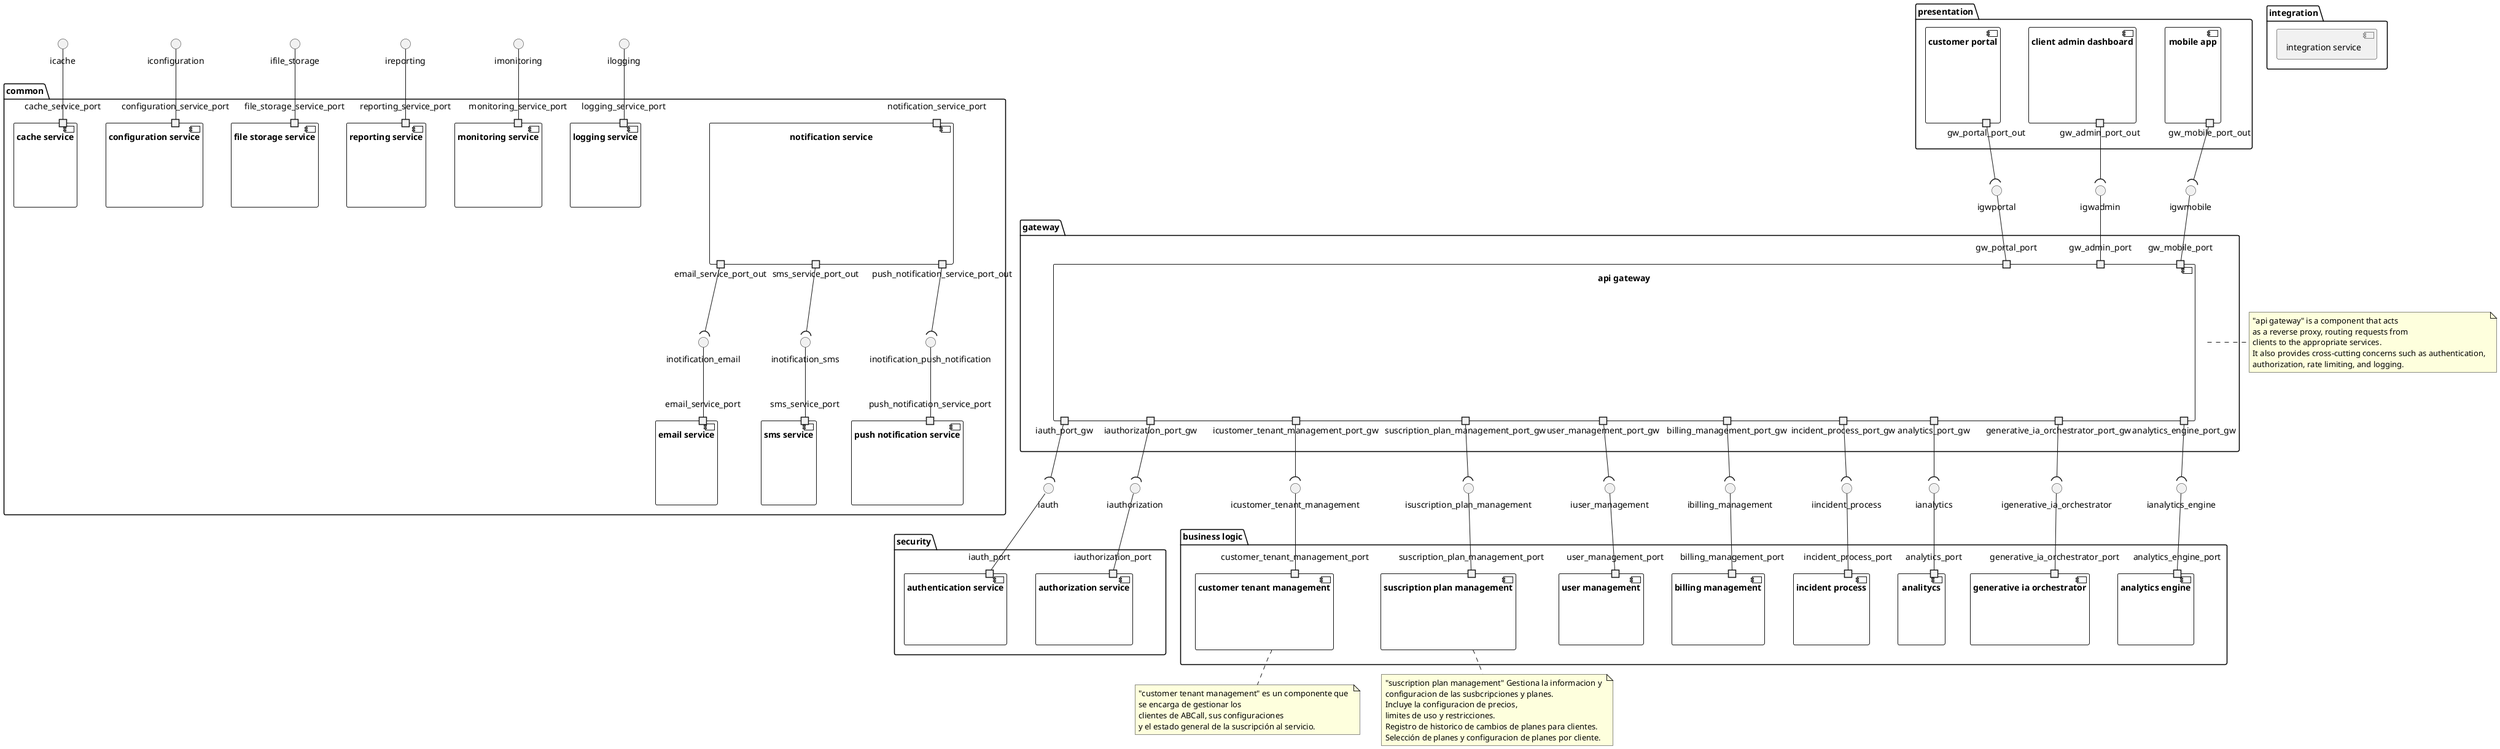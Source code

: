 @startuml
package "presentation" {
    component "customer portal"{
        portout gw_portal_port_out
    }
    component "client admin dashboard"{
        portout gw_admin_port_out
    }
    component "mobile app"{
        portout gw_mobile_port_out
    }
}





package "integration" {
    component "integration service"
}

package gateway {
    component "api gateway" {
        portin gw_portal_port
        portin gw_admin_port
        portin gw_mobile_port
        portout iauth_port_gw
        portout iauthorization_port_gw
        portout icustomer_tenant_management_port_gw
        portout suscription_plan_management_port_gw
        portout user_management_port_gw
        portout billing_management_port_gw
        portout incident_process_port_gw
        portout analytics_port_gw
        portout generative_ia_orchestrator_port_gw
        portout analytics_engine_port_gw
    }

}
interface igwportal
interface igwadmin
interface igwmobile

gw_portal_port -up- igwportal
gw_admin_port -up- igwadmin
gw_mobile_port -up- igwmobile

gw_portal_port_out -down-( igwportal
gw_admin_port_out -down-( igwadmin
gw_mobile_port_out -down-( igwmobile
note right of "api gateway" 
    "api gateway" is a component that acts 
    as a reverse proxy, routing requests from 
    clients to the appropriate services. 
    It also provides cross-cutting concerns such as authentication, 
    authorization, rate limiting, and logging.
end note

package security {
    component "authorization service"{
        port iauthorization_port
    }
    component "authentication service"{
        port iauth_port
    }
}
interface iauth
iauth_port -up- iauth
iauth_port_gw -down-( iauth

interface iauthorization
iauthorization_port -up- iauthorization
iauthorization_port_gw -down-( iauthorization
package "business logic" {
    component "customer tenant management"{
        portin customer_tenant_management_port

    }
    component "user management" {
        portin user_management_port
    }
    component "suscription plan management"{
        portin suscription_plan_management_port
    }
    component "billing management"{
        portin billing_management_port
    }
    component "incident process"{
        portin incident_process_port
    }
    component analitycs{
        portin analytics_port
    }
    component "generative ia orchestrator"{
        portin generative_ia_orchestrator_port
    }
    component "analytics engine"{
        portin analytics_engine_port
    }
}


interface icustomer_tenant_management
customer_tenant_management_port -up- icustomer_tenant_management
icustomer_tenant_management_port_gw -down-( icustomer_tenant_management

interface iuser_management
user_management_port -up- iuser_management
user_management_port_gw -down-( iuser_management

interface isuscription_plan_management
suscription_plan_management_port -up- isuscription_plan_management
suscription_plan_management_port_gw -down-( isuscription_plan_management

interface ibilling_management
billing_management_port -up- ibilling_management
billing_management_port_gw -down-( ibilling_management

interface iincident_process
incident_process_port -up- iincident_process
incident_process_port_gw -down-( iincident_process

interface ianalytics
analytics_port -up- ianalytics
analytics_port_gw -down-( ianalytics

interface igenerative_ia_orchestrator
generative_ia_orchestrator_port -up- igenerative_ia_orchestrator
generative_ia_orchestrator_port_gw -down-( igenerative_ia_orchestrator

interface ianalytics_engine
analytics_engine_port -up- ianalytics_engine
analytics_engine_port_gw -down-( ianalytics_engine



note bottom of "customer tenant management"
    "customer tenant management" es un componente que 
    se encarga de gestionar los 
    clientes de ABCall, sus configuraciones 
    y el estado general de la suscripción al servicio.
end note

note bottom of "suscription plan management"
    "suscription plan management" Gestiona la informacion y 
    configuracion de las susbcripciones y planes.
    Incluye la configuracion de precios,
    limites de uso y restricciones.
    Registro de historico de cambios de planes para clientes.
    Selección de planes y configuracion de planes por cliente.
end note


package common {
    component "notification service"{
        portin notification_service_port
        portout email_service_port_out
        portout sms_service_port_out
        portout push_notification_service_port_out
    }

    component "email service"{
        portin email_service_port
    }

    interface inotification_email
    email_service_port -up- inotification_email
    email_service_port_out -down-( inotification_email

    component "sms service"{
        portin sms_service_port
    }

    interface inotification_sms
    sms_service_port -up- inotification_sms
    sms_service_port_out -down-( inotification_sms

    component "push notification service"{
        portin push_notification_service_port
    }

    interface inotification_push_notification
    push_notification_service_port -up- inotification_push_notification
    push_notification_service_port_out -down-( inotification_push_notification

    component "logging service" {
        portin logging_service_port
    }

    component "monitoring service"{
        portin monitoring_service_port
    }

    component "reporting service"{
        portin reporting_service_port
    }
    component "file storage service"{
        portin file_storage_service_port
    }
    component "configuration service"{
        portin configuration_service_port
    }
    component "cache service"{
        portin cache_service_port
    }
}

interface ilogging
logging_service_port -up- ilogging

interface imonitoring
monitoring_service_port -up- imonitoring

interface ireporting
reporting_service_port -up- ireporting

interface ifile_storage
file_storage_service_port -up- ifile_storage

interface iconfiguration
configuration_service_port -up- iconfiguration

interface icache
cache_service_port -up- icache

@enduml